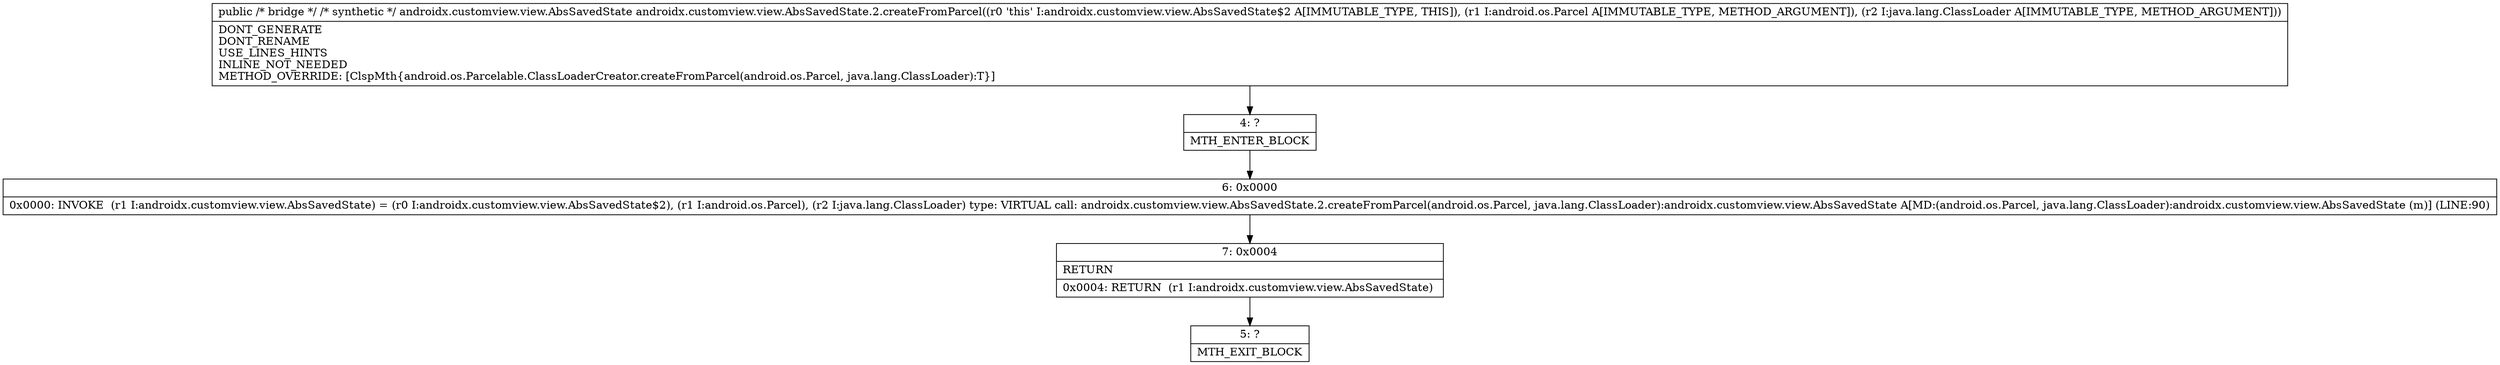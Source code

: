 digraph "CFG forandroidx.customview.view.AbsSavedState.2.createFromParcel(Landroid\/os\/Parcel;Ljava\/lang\/ClassLoader;)Ljava\/lang\/Object;" {
Node_4 [shape=record,label="{4\:\ ?|MTH_ENTER_BLOCK\l}"];
Node_6 [shape=record,label="{6\:\ 0x0000|0x0000: INVOKE  (r1 I:androidx.customview.view.AbsSavedState) = (r0 I:androidx.customview.view.AbsSavedState$2), (r1 I:android.os.Parcel), (r2 I:java.lang.ClassLoader) type: VIRTUAL call: androidx.customview.view.AbsSavedState.2.createFromParcel(android.os.Parcel, java.lang.ClassLoader):androidx.customview.view.AbsSavedState A[MD:(android.os.Parcel, java.lang.ClassLoader):androidx.customview.view.AbsSavedState (m)] (LINE:90)\l}"];
Node_7 [shape=record,label="{7\:\ 0x0004|RETURN\l|0x0004: RETURN  (r1 I:androidx.customview.view.AbsSavedState) \l}"];
Node_5 [shape=record,label="{5\:\ ?|MTH_EXIT_BLOCK\l}"];
MethodNode[shape=record,label="{public \/* bridge *\/ \/* synthetic *\/ androidx.customview.view.AbsSavedState androidx.customview.view.AbsSavedState.2.createFromParcel((r0 'this' I:androidx.customview.view.AbsSavedState$2 A[IMMUTABLE_TYPE, THIS]), (r1 I:android.os.Parcel A[IMMUTABLE_TYPE, METHOD_ARGUMENT]), (r2 I:java.lang.ClassLoader A[IMMUTABLE_TYPE, METHOD_ARGUMENT]))  | DONT_GENERATE\lDONT_RENAME\lUSE_LINES_HINTS\lINLINE_NOT_NEEDED\lMETHOD_OVERRIDE: [ClspMth\{android.os.Parcelable.ClassLoaderCreator.createFromParcel(android.os.Parcel, java.lang.ClassLoader):T\}]\l}"];
MethodNode -> Node_4;Node_4 -> Node_6;
Node_6 -> Node_7;
Node_7 -> Node_5;
}

